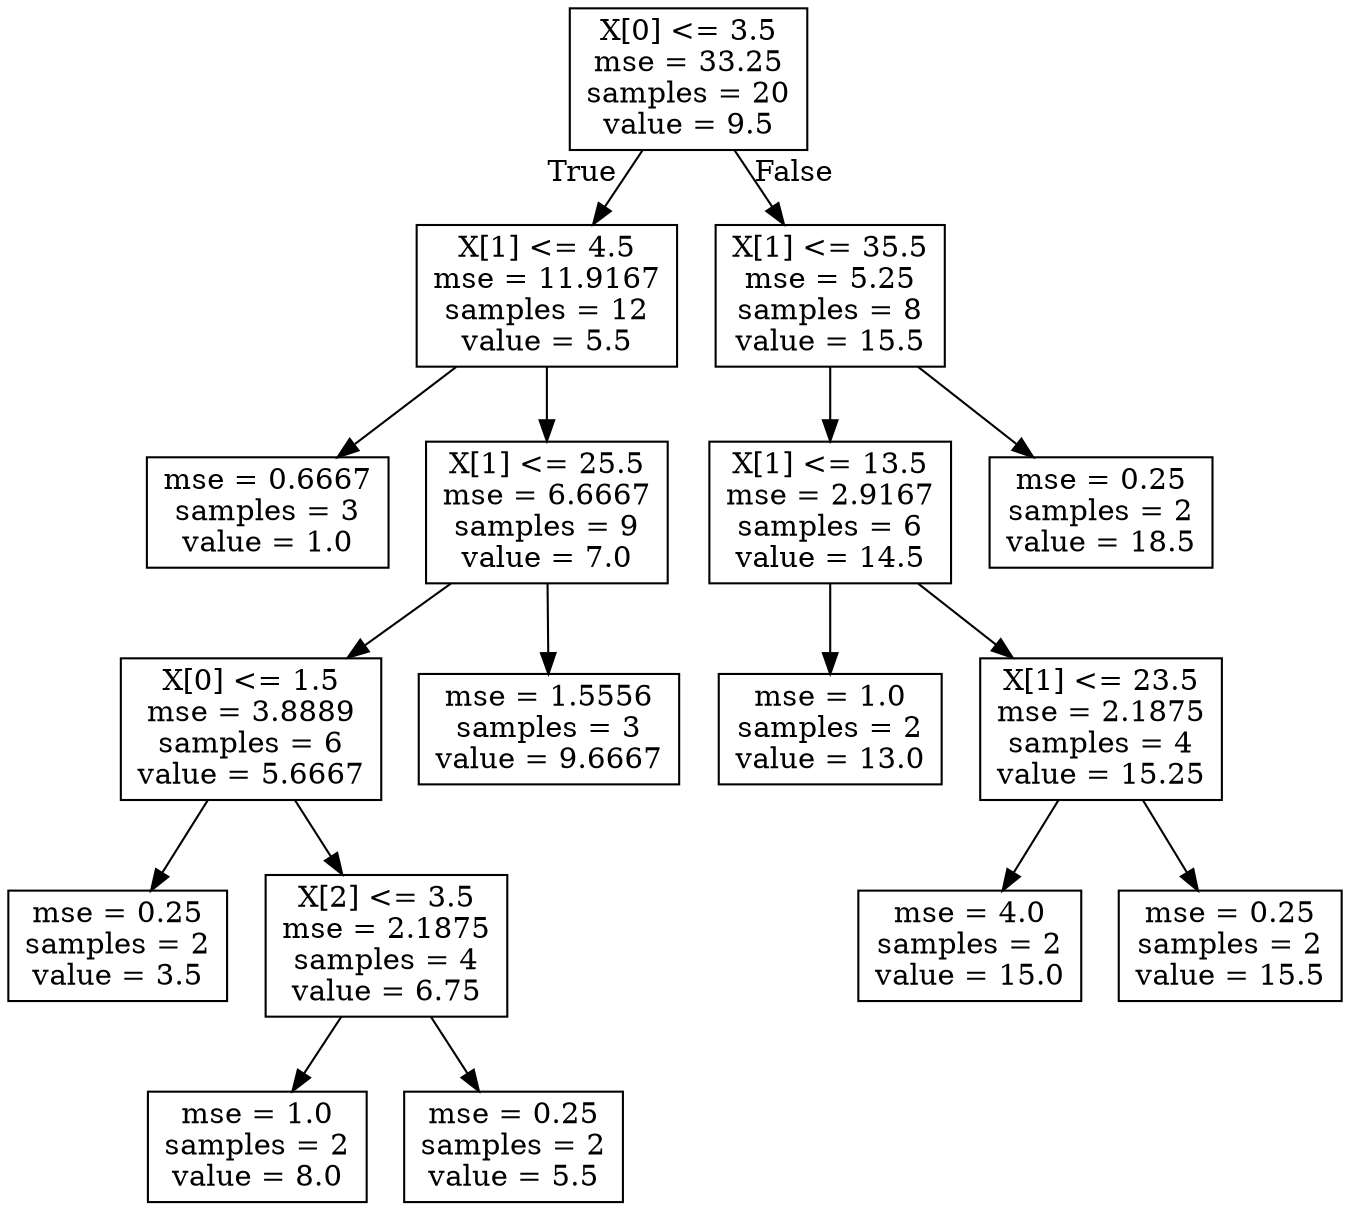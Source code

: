 digraph Tree {
node [shape=box] ;
0 [label="X[0] <= 3.5\nmse = 33.25\nsamples = 20\nvalue = 9.5"] ;
1 [label="X[1] <= 4.5\nmse = 11.9167\nsamples = 12\nvalue = 5.5"] ;
0 -> 1 [labeldistance=2.5, labelangle=45, headlabel="True"] ;
2 [label="mse = 0.6667\nsamples = 3\nvalue = 1.0"] ;
1 -> 2 ;
3 [label="X[1] <= 25.5\nmse = 6.6667\nsamples = 9\nvalue = 7.0"] ;
1 -> 3 ;
4 [label="X[0] <= 1.5\nmse = 3.8889\nsamples = 6\nvalue = 5.6667"] ;
3 -> 4 ;
5 [label="mse = 0.25\nsamples = 2\nvalue = 3.5"] ;
4 -> 5 ;
6 [label="X[2] <= 3.5\nmse = 2.1875\nsamples = 4\nvalue = 6.75"] ;
4 -> 6 ;
7 [label="mse = 1.0\nsamples = 2\nvalue = 8.0"] ;
6 -> 7 ;
8 [label="mse = 0.25\nsamples = 2\nvalue = 5.5"] ;
6 -> 8 ;
9 [label="mse = 1.5556\nsamples = 3\nvalue = 9.6667"] ;
3 -> 9 ;
10 [label="X[1] <= 35.5\nmse = 5.25\nsamples = 8\nvalue = 15.5"] ;
0 -> 10 [labeldistance=2.5, labelangle=-45, headlabel="False"] ;
11 [label="X[1] <= 13.5\nmse = 2.9167\nsamples = 6\nvalue = 14.5"] ;
10 -> 11 ;
12 [label="mse = 1.0\nsamples = 2\nvalue = 13.0"] ;
11 -> 12 ;
13 [label="X[1] <= 23.5\nmse = 2.1875\nsamples = 4\nvalue = 15.25"] ;
11 -> 13 ;
14 [label="mse = 4.0\nsamples = 2\nvalue = 15.0"] ;
13 -> 14 ;
15 [label="mse = 0.25\nsamples = 2\nvalue = 15.5"] ;
13 -> 15 ;
16 [label="mse = 0.25\nsamples = 2\nvalue = 18.5"] ;
10 -> 16 ;
}